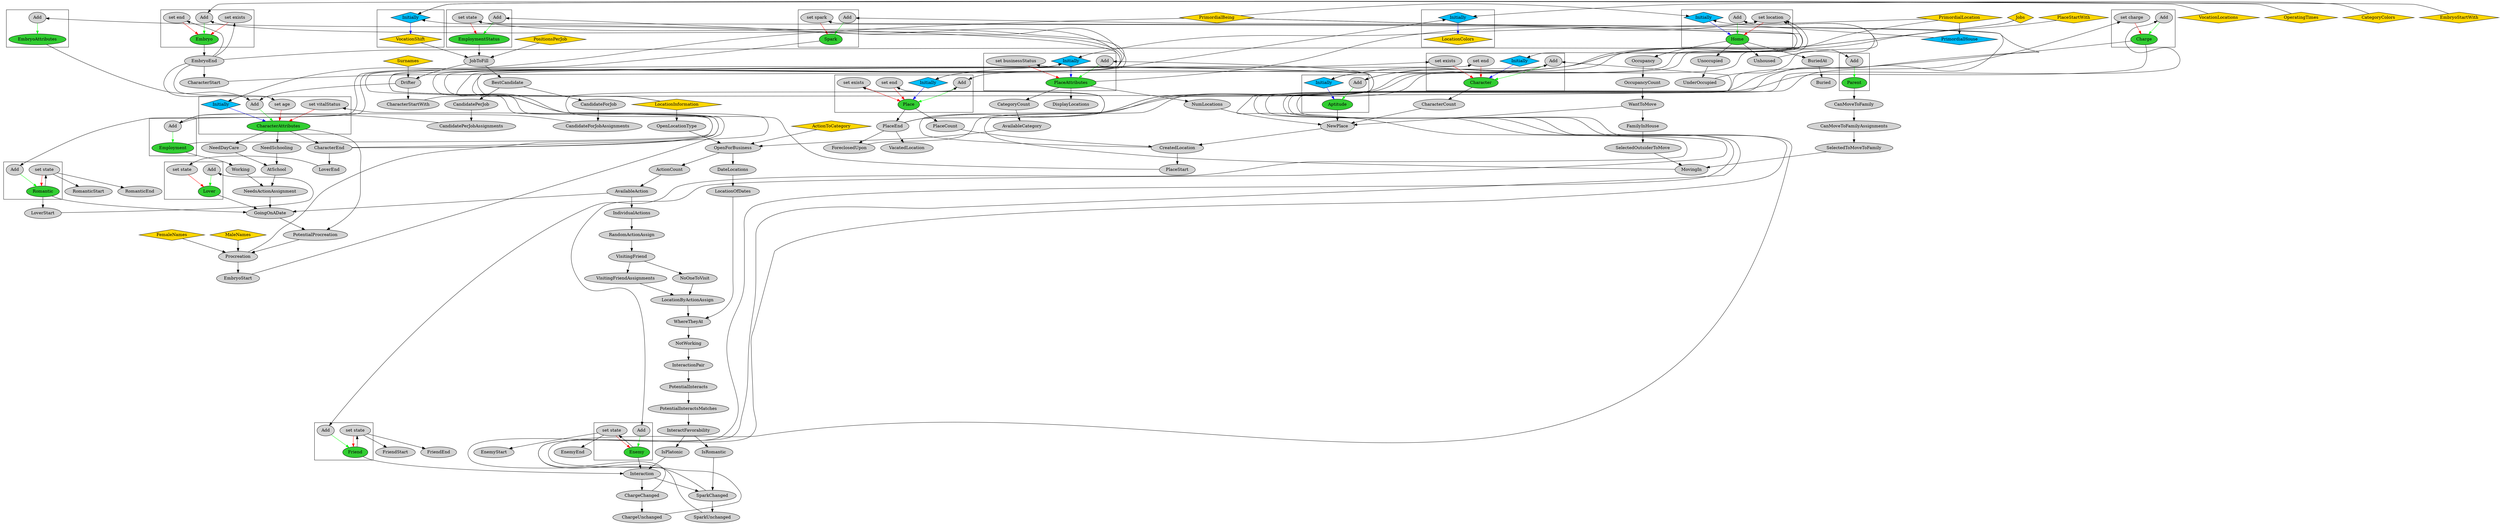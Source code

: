 digraph {
	graph [overlap=false,
		splines=true
	];
	node [style=filled];
	subgraph cluster_CharacterAttributes {
		v36	[fillcolor=limegreen,
			label=CharacterAttributes];
		v37	[label=Add];
		v64	[fillcolor=deepskyblue,
			label=Initially,
			shape=diamond];
		v65	[label="set vitalStatus"];
		v66	[label="set age"];
	}
	subgraph cluster_VocationShift {
		v9	[fillcolor=gold,
			label=VocationShift,
			shape=diamond];
		v10	[fillcolor=deepskyblue,
			label=Initially,
			shape=diamond];
	}
	subgraph cluster_EmbryoAttributes {
		v62	[fillcolor=limegreen,
			label=EmbryoAttributes];
		v63	[label=Add];
	}
	subgraph cluster_LocationColors {
		v14	[fillcolor=gold,
			label=LocationColors,
			shape=diamond];
		v15	[fillcolor=deepskyblue,
			label=Initially,
			shape=diamond];
	}
	subgraph cluster_Employment {
		v41	[fillcolor=limegreen,
			label=Employment];
		v42	[label=Add];
	}
	subgraph cluster_EmploymentStatus {
		v48	[fillcolor=limegreen,
			label=EmploymentStatus];
		v49	[label=Add];
		v50	[label="set state"];
	}
	subgraph cluster_Character {
		v16	[fillcolor=limegreen,
			label=Character];
		v17	[label=Add];
		v142	[fillcolor=deepskyblue,
			label=Initially,
			shape=diamond];
		v143	[label="set end"];
		v144	[label="set exists"];
	}
	subgraph cluster_PlaceAttributes {
		v31	[fillcolor=limegreen,
			label=PlaceAttributes];
		v32	[label=Add];
		v90	[fillcolor=deepskyblue,
			label=Initially,
			shape=diamond];
		v91	[label="set businessStatus"];
	}
	subgraph cluster_Aptitude {
		v59	[fillcolor=limegreen,
			label=Aptitude];
		v60	[label=Add];
		v61	[fillcolor=deepskyblue,
			label=Initially,
			shape=diamond];
	}
	subgraph cluster_Charge {
		v120	[fillcolor=limegreen,
			label=Charge];
		v121	[label=Add];
		v123	[label="set charge"];
	}
	subgraph cluster_Friend {
		v118	[fillcolor=limegreen,
			label=Friend];
		v119	[label=Add];
		v125	[label="set state"];
	}
	subgraph cluster_Enemy {
		v127	[fillcolor=limegreen,
			label=Enemy];
		v128	[label=Add];
		v129	[label="set state"];
	}
	subgraph cluster_Romantic {
		v98	[fillcolor=limegreen,
			label=Romantic];
		v99	[label=Add];
		v133	[label="set state"];
	}
	subgraph cluster_Lover {
		v134	[fillcolor=limegreen,
			label=Lover];
		v135	[label=Add];
		v137	[label="set state"];
	}
	subgraph cluster_Spark {
		v100	[fillcolor=limegreen,
			label=Spark];
		v101	[label=Add];
		v131	[label="set spark"];
	}
	subgraph cluster_Embryo {
		v20	[fillcolor=limegreen,
			label=Embryo];
		v21	[label=Add];
		v140	[label="set end"];
		v141	[label="set exists"];
	}
	subgraph cluster_Parent {
		v84	[fillcolor=limegreen,
			label=Parent];
		v85	[label=Add];
	}
	subgraph cluster_Place {
		v53	[fillcolor=limegreen,
			label=Place];
		v54	[label=Add];
		v56	[fillcolor=deepskyblue,
			label=Initially,
			shape=diamond];
		v57	[label="set end"];
		v58	[label="set exists"];
	}
	subgraph cluster_Home {
		v69	[fillcolor=limegreen,
			label=Home];
		v70	[label=Add];
		v76	[fillcolor=deepskyblue,
			label=Initially,
			shape=diamond];
		v78	[label="set location"];
	}
	v40	[label=JobToFill];
	v9 -> v40;
	v10 -> v9	[color=blue];
	v15 -> v14	[color=blue];
	v67	[label=CharacterCount];
	v16 -> v67;
	v17 -> v16	[color=green];
	v17 -> v60	[constraint=false];
	v142 -> v16	[color=blue];
	v143 -> v16	[color=red];
	v144 -> v16	[color=red];
	v24	[label=PotentialProcreation];
	v36 -> v24;
	v51	[label=CharacterEnd];
	v36 -> v51;
	v96	[label=NeedDayCare];
	v36 -> v96;
	v97	[label=NeedSchooling];
	v36 -> v97;
	v37 -> v36	[color=green];
	v64 -> v36	[color=blue];
	v65 -> v36	[color=red];
	v66 -> v36	[color=red];
	v35	[label=NewPlace];
	v59 -> v35;
	v60 -> v59	[color=green];
	v61 -> v59	[color=blue];
	v120 -> v119	[constraint=false];
	v120 -> v128	[constraint=false];
	v121 -> v120	[color=green];
	v123 -> v120	[color=red];
	v118 -> v125	[constraint=false];
	v103	[label=Interaction];
	v118 -> v103;
	v119 -> v118	[color=green];
	v125 -> v118	[color=red];
	v145	[label=FriendStart];
	v125 -> v145;
	v146	[label=FriendEnd];
	v125 -> v146;
	v127 -> v129	[constraint=false];
	v127 -> v103;
	v128 -> v127	[color=green];
	v129 -> v127	[color=red];
	v147	[label=EnemyStart];
	v129 -> v147;
	v148	[label=EnemyEnd];
	v129 -> v148;
	v100 -> v99	[constraint=false];
	v101 -> v100	[color=green];
	v131 -> v100	[color=red];
	v98 -> v133	[constraint=false];
	v25	[label=GoingOnADate];
	v98 -> v25;
	v136	[label=LoverStart];
	v98 -> v136;
	v99 -> v98	[color=green];
	v133 -> v98	[color=red];
	v149	[label=RomanticStart];
	v133 -> v149;
	v150	[label=RomanticEnd];
	v133 -> v150;
	v134 -> v25;
	v135 -> v134	[color=green];
	v137 -> v134	[color=red];
	v19	[label=EmbryoEnd];
	v20 -> v19;
	v21 -> v20	[color=green];
	v140 -> v20	[color=red];
	v141 -> v20	[color=red];
	v62 -> v37	[constraint=false];
	v63 -> v62	[color=green];
	v83	[label=CanMoveToFamily];
	v84 -> v83;
	v85 -> v84	[color=green];
	v52	[label=PlaceEnd];
	v53 -> v52;
	v89	[label=PlaceCount];
	v53 -> v89;
	v54 -> v53	[color=green];
	v56 -> v53	[color=blue];
	v57 -> v53	[color=red];
	v58 -> v53	[color=red];
	v31 -> v78	[constraint=false];
	v30	[label=CategoryCount];
	v31 -> v30;
	v88	[label=NumLocations];
	v31 -> v88;
	v152	[label=DisplayLocations];
	v31 -> v152;
	v32 -> v31	[color=green];
	v90 -> v31	[color=blue];
	v91 -> v31	[color=red];
	v73	[label=Occupancy];
	v69 -> v73;
	v74	[label=Unoccupied];
	v69 -> v74;
	v75	[label=Unhoused];
	v69 -> v75;
	v153	[label=BuriedAt];
	v69 -> v153;
	v70 -> v69	[color=green];
	v76 -> v69	[color=blue];
	v78 -> v69	[color=red];
	v48 -> v40;
	v49 -> v48	[color=green];
	v50 -> v48	[color=red];
	v41 -> v50	[constraint=false];
	v94	[label=Working];
	v41 -> v94;
	v42 -> v49	[constraint=false];
	v42 -> v41	[color=green];
	v0	[fillcolor=gold,
		label=FemaleNames,
		shape=diamond];
	v23	[label=Procreation];
	v0 -> v23;
	v1	[fillcolor=gold,
		label=MaleNames,
		shape=diamond];
	v1 -> v23;
	v2	[fillcolor=gold,
		label=Surnames,
		shape=diamond];
	v39	[label=Drifter];
	v2 -> v39;
	v3	[fillcolor=gold,
		label=Jobs,
		shape=diamond];
	v3 -> v60	[constraint=false];
	v3 -> v61	[constraint=false];
	v4	[fillcolor=gold,
		label=PrimordialBeing,
		shape=diamond];
	v4 -> v142	[constraint=false];
	v4 -> v64	[constraint=false];
	v4 -> v61	[constraint=false];
	v4 -> v76	[constraint=false];
	v5	[fillcolor=gold,
		label=PrimordialLocation,
		shape=diamond];
	v5 -> v56	[constraint=false];
	v5 -> v90	[constraint=false];
	v77	[fillcolor=deepskyblue,
		label=PrimordialHouse,
		shape=diamond];
	v5 -> v77;
	v6	[fillcolor=gold,
		label=LocationInformation,
		shape=diamond];
	v6 -> v10	[constraint=false];
	v6 -> v15	[constraint=false];
	v6 -> v90	[constraint=false];
	v92	[label=OpenLocationType];
	v6 -> v92;
	v7	[fillcolor=gold,
		label=VocationLocations,
		shape=diamond];
	v7 -> v10	[constraint=false];
	v8	[fillcolor=gold,
		label=OperatingTimes,
		shape=diamond];
	v8 -> v10	[constraint=false];
	v11	[fillcolor=gold,
		label=PositionsPerJob,
		shape=diamond];
	v11 -> v40;
	v12	[fillcolor=gold,
		label=ActionToCategory,
		shape=diamond];
	v28	[label=OpenForBusiness];
	v12 -> v28;
	v13	[fillcolor=gold,
		label=CategoryColors,
		shape=diamond];
	v13 -> v15	[constraint=false];
	v18	[label=CharacterStart];
	v18 -> v17	[constraint=false];
	v19 -> v37	[constraint=false];
	v19 -> v66	[constraint=false];
	v19 -> v140	[constraint=false];
	v19 -> v141	[constraint=false];
	v19 -> v85	[constraint=false];
	v19 -> v18;
	v22	[label=EmbryoStart];
	v22 -> v21	[constraint=false];
	v23 -> v63	[constraint=false];
	v23 -> v22;
	v24 -> v23;
	v25 -> v24;
	v26	[label=AvailableAction];
	v26 -> v25;
	v114	[label=IndividualActions];
	v26 -> v114;
	v27	[label=ActionCount];
	v27 -> v26;
	v28 -> v27;
	v112	[label=DateLocations];
	v28 -> v112;
	v29	[label=AvailableCategory];
	v29 -> v28;
	v30 -> v29;
	v33	[label=PlaceStart];
	v33 -> v54	[constraint=false];
	v34	[label=CreatedLocation];
	v34 -> v32	[constraint=false];
	v34 -> v33;
	v35 -> v34;
	v38	[label=CharacterStartWith];
	v38 -> v17	[constraint=false];
	v39 -> v37	[constraint=false];
	v39 -> v38;
	v40 -> v39;
	v47	[label=BestCandidate];
	v40 -> v47;
	v43	[label=CandidatePerJobAssignments];
	v43 -> v42	[constraint=false];
	v44	[label=CandidatePerJob];
	v44 -> v43;
	v45	[label=CandidateForJobAssignments];
	v45 -> v42	[constraint=false];
	v46	[label=CandidateForJob];
	v46 -> v45;
	v47 -> v44;
	v47 -> v46;
	v51 -> v143	[constraint=false];
	v51 -> v144	[constraint=false];
	v51 -> v65	[constraint=false];
	v138	[label=LoverEnd];
	v51 -> v138;
	v52 -> v57	[constraint=false];
	v52 -> v58	[constraint=false];
	v52 -> v91	[constraint=false];
	v52 -> v50	[constraint=false];
	v79	[label=ForeclosedUpon];
	v52 -> v79;
	v151	[label=VacatedLocation];
	v52 -> v151;
	v55	[fillcolor=gold,
		label=PlaceStartWith,
		shape=diamond];
	v55 -> v54	[constraint=false];
	v67 -> v35;
	v68	[label=WantToMove];
	v68 -> v35;
	v87	[label=FamilyInHouse];
	v68 -> v87;
	v71	[label=UnderOccupied];
	v71 -> v70	[constraint=false];
	v72	[label=OccupancyCount];
	v72 -> v68;
	v73 -> v72;
	v74 -> v71;
	v75 -> v70	[constraint=false];
	v77 -> v76	[constraint=false];
	v79 -> v78	[constraint=false];
	v80	[label=MovingIn];
	v80 -> v78	[constraint=false];
	v81	[label=SelectedToMoveToFamily];
	v81 -> v80;
	v82	[label=CanMoveToFamilyAssignments];
	v82 -> v81;
	v83 -> v82;
	v86	[label=SelectedOutsiderToMove];
	v86 -> v80;
	v87 -> v86;
	v88 -> v35;
	v89 -> v34;
	v92 -> v28;
	v93	[label=NeedsActionAssignment];
	v93 -> v25;
	v94 -> v93;
	v95	[label=AtSchool];
	v95 -> v93;
	v96 -> v95;
	v97 -> v95;
	v102	[label=SparkChanged];
	v102 -> v101	[constraint=false];
	v132	[label=SparkUnchanged];
	v102 -> v132;
	v103 -> v102;
	v122	[label=ChargeChanged];
	v103 -> v122;
	v104	[label=IsPlatonic];
	v104 -> v103;
	v105	[label=InteractFavorability];
	v105 -> v104;
	v130	[label=IsRomantic];
	v105 -> v130;
	v106	[label=PotentialInteractsMatches];
	v106 -> v105;
	v107	[label=PotentialInteracts];
	v107 -> v106;
	v108	[label=InteractionPair];
	v108 -> v107;
	v109	[label=NotWorking];
	v109 -> v108;
	v110	[label=WhereTheyAt];
	v110 -> v109;
	v111	[label=LocationOfDates];
	v111 -> v110;
	v112 -> v111;
	v113	[label=RandomActionAssign];
	v117	[label=VisitingFriend];
	v113 -> v117;
	v114 -> v113;
	v115	[label=LocationByActionAssign];
	v115 -> v110;
	v116	[label=NoOneToVisit];
	v116 -> v115;
	v117 -> v116;
	v126	[label=VisitingFriendAssignments];
	v117 -> v126;
	v122 -> v121	[constraint=false];
	v124	[label=ChargeUnchanged];
	v122 -> v124;
	v124 -> v123	[constraint=false];
	v126 -> v115;
	v130 -> v102;
	v132 -> v131	[constraint=false];
	v136 -> v135	[constraint=false];
	v138 -> v137	[constraint=false];
	v139	[fillcolor=gold,
		label=EmbryoStartWith,
		shape=diamond];
	v139 -> v21	[constraint=false];
	v154	[label=Buried];
	v153 -> v154;
}
